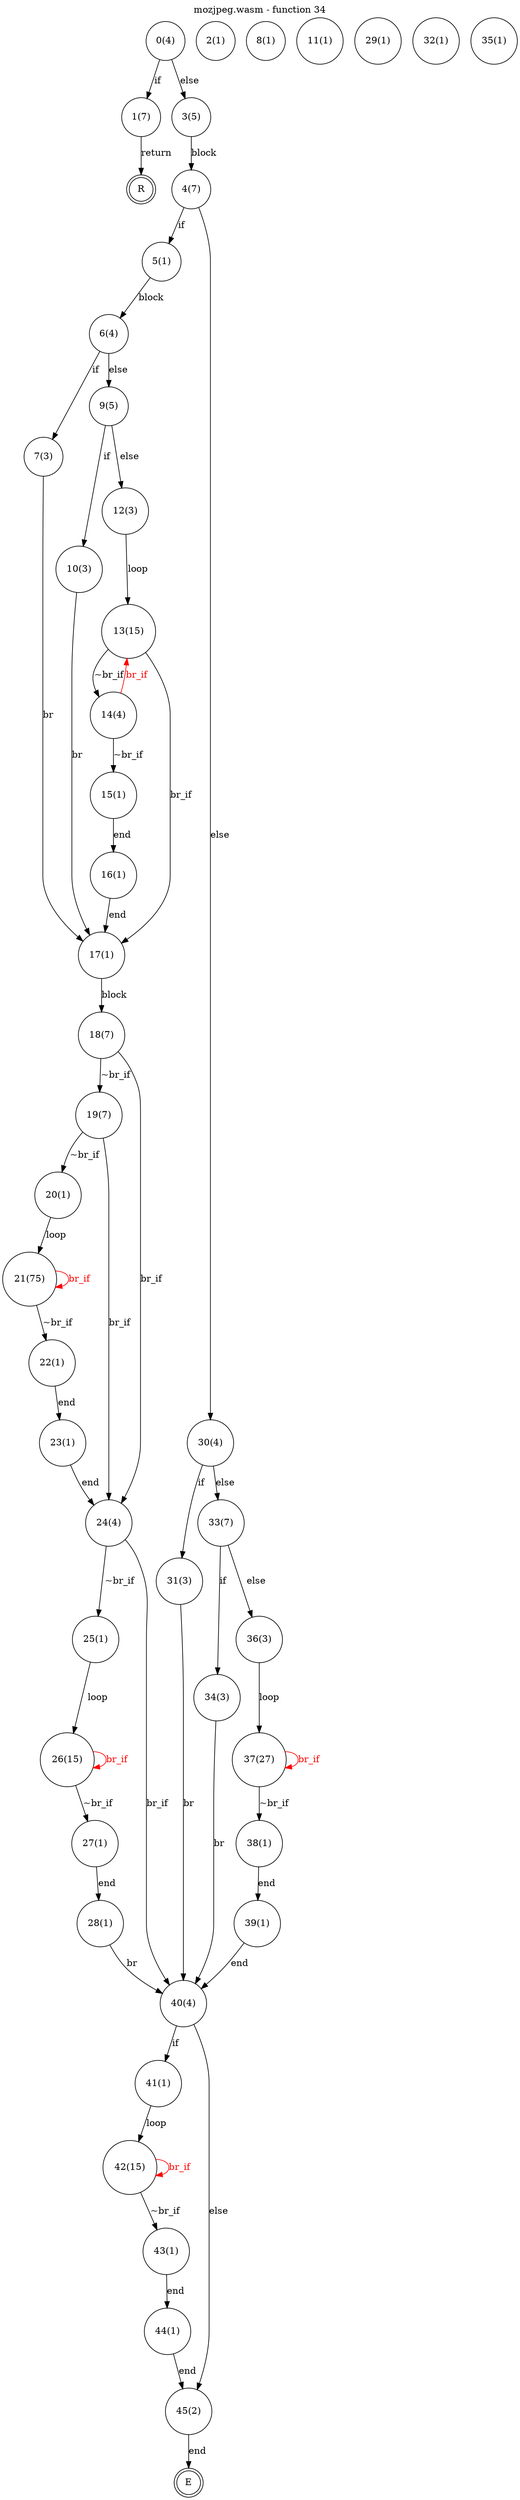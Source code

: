 digraph finite_state_machine {
    label = "mozjpeg.wasm - function 34"
    labelloc =  t
    labelfontsize = 16
    labelfontcolor = black
    labelfontname = "Helvetica"
    node [shape = doublecircle]; E R ;
node [shape=circle, fontcolor=black, style="", label="0(4)"]0
node [shape=circle, fontcolor=black, style="", label="1(7)"]1
node [shape=circle, fontcolor=black, style="", label="2(1)"]2
node [shape=circle, fontcolor=black, style="", label="3(5)"]3
node [shape=circle, fontcolor=black, style="", label="4(7)"]4
node [shape=circle, fontcolor=black, style="", label="5(1)"]5
node [shape=circle, fontcolor=black, style="", label="6(4)"]6
node [shape=circle, fontcolor=black, style="", label="7(3)"]7
node [shape=circle, fontcolor=black, style="", label="8(1)"]8
node [shape=circle, fontcolor=black, style="", label="9(5)"]9
node [shape=circle, fontcolor=black, style="", label="10(3)"]10
node [shape=circle, fontcolor=black, style="", label="11(1)"]11
node [shape=circle, fontcolor=black, style="", label="12(3)"]12
node [shape=circle, fontcolor=black, style="", label="13(15)"]13
node [shape=circle, fontcolor=black, style="", label="14(4)"]14
node [shape=circle, fontcolor=black, style="", label="15(1)"]15
node [shape=circle, fontcolor=black, style="", label="16(1)"]16
node [shape=circle, fontcolor=black, style="", label="17(1)"]17
node [shape=circle, fontcolor=black, style="", label="18(7)"]18
node [shape=circle, fontcolor=black, style="", label="19(7)"]19
node [shape=circle, fontcolor=black, style="", label="20(1)"]20
node [shape=circle, fontcolor=black, style="", label="21(75)"]21
node [shape=circle, fontcolor=black, style="", label="22(1)"]22
node [shape=circle, fontcolor=black, style="", label="23(1)"]23
node [shape=circle, fontcolor=black, style="", label="24(4)"]24
node [shape=circle, fontcolor=black, style="", label="25(1)"]25
node [shape=circle, fontcolor=black, style="", label="26(15)"]26
node [shape=circle, fontcolor=black, style="", label="27(1)"]27
node [shape=circle, fontcolor=black, style="", label="28(1)"]28
node [shape=circle, fontcolor=black, style="", label="29(1)"]29
node [shape=circle, fontcolor=black, style="", label="30(4)"]30
node [shape=circle, fontcolor=black, style="", label="31(3)"]31
node [shape=circle, fontcolor=black, style="", label="32(1)"]32
node [shape=circle, fontcolor=black, style="", label="33(7)"]33
node [shape=circle, fontcolor=black, style="", label="34(3)"]34
node [shape=circle, fontcolor=black, style="", label="35(1)"]35
node [shape=circle, fontcolor=black, style="", label="36(3)"]36
node [shape=circle, fontcolor=black, style="", label="37(27)"]37
node [shape=circle, fontcolor=black, style="", label="38(1)"]38
node [shape=circle, fontcolor=black, style="", label="39(1)"]39
node [shape=circle, fontcolor=black, style="", label="40(4)"]40
node [shape=circle, fontcolor=black, style="", label="41(1)"]41
node [shape=circle, fontcolor=black, style="", label="42(15)"]42
node [shape=circle, fontcolor=black, style="", label="43(1)"]43
node [shape=circle, fontcolor=black, style="", label="44(1)"]44
node [shape=circle, fontcolor=black, style="", label="45(2)"]45
node [shape=circle, fontcolor=black, style="", label="E"]E
node [shape=circle, fontcolor=black, style="", label="R"]R
    0 -> 1[label="if"];
    0 -> 3[label="else"];
    1 -> R[label="return"];
    3 -> 4[label="block"];
    4 -> 5[label="if"];
    4 -> 30[label="else"];
    5 -> 6[label="block"];
    6 -> 7[label="if"];
    6 -> 9[label="else"];
    7 -> 17[label="br"];
    9 -> 10[label="if"];
    9 -> 12[label="else"];
    10 -> 17[label="br"];
    12 -> 13[label="loop"];
    13 -> 14[label="~br_if"];
    13 -> 17[label="br_if"];
    14 -> 15[label="~br_if"];
    14 -> 13[color="red" fontcolor="red" label="br_if"];
    15 -> 16[label="end"];
    16 -> 17[label="end"];
    17 -> 18[label="block"];
    18 -> 19[label="~br_if"];
    18 -> 24[label="br_if"];
    19 -> 20[label="~br_if"];
    19 -> 24[label="br_if"];
    20 -> 21[label="loop"];
    21 -> 22[label="~br_if"];
    21 -> 21[color="red" fontcolor="red" label="br_if"];
    22 -> 23[label="end"];
    23 -> 24[label="end"];
    24 -> 25[label="~br_if"];
    24 -> 40[label="br_if"];
    25 -> 26[label="loop"];
    26 -> 27[label="~br_if"];
    26 -> 26[color="red" fontcolor="red" label="br_if"];
    27 -> 28[label="end"];
    28 -> 40[label="br"];
    30 -> 31[label="if"];
    30 -> 33[label="else"];
    31 -> 40[label="br"];
    33 -> 34[label="if"];
    33 -> 36[label="else"];
    34 -> 40[label="br"];
    36 -> 37[label="loop"];
    37 -> 38[label="~br_if"];
    37 -> 37[color="red" fontcolor="red" label="br_if"];
    38 -> 39[label="end"];
    39 -> 40[label="end"];
    40 -> 41[label="if"];
    40 -> 45[label="else"];
    41 -> 42[label="loop"];
    42 -> 43[label="~br_if"];
    42 -> 42[color="red" fontcolor="red" label="br_if"];
    43 -> 44[label="end"];
    44 -> 45[label="end"];
    45 -> E[label="end"];
}
